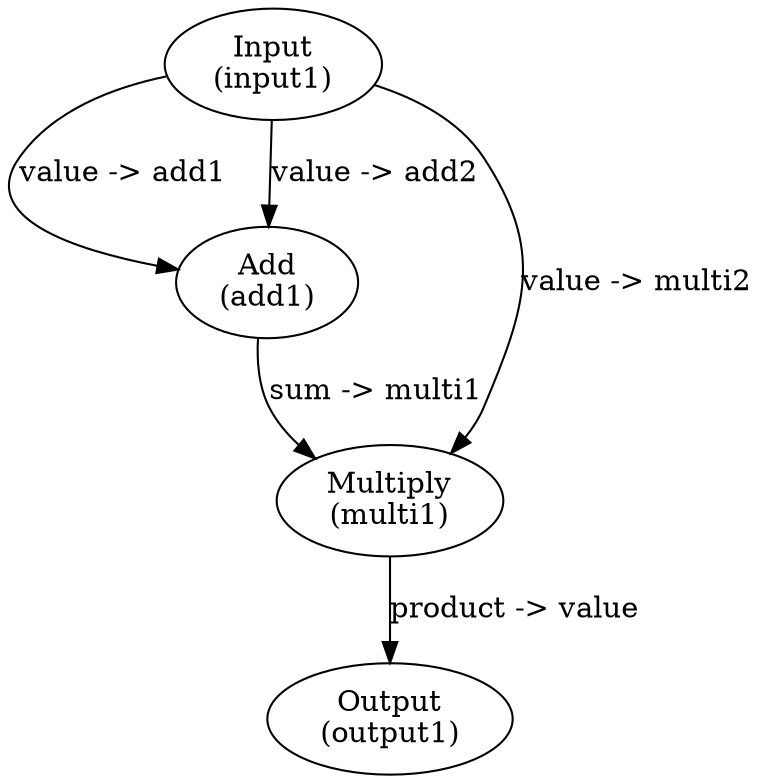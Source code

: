 // Workflow
digraph {
	input1 [label="Input
(input1)"]
	add1 [label="Add
(add1)"]
	multi1 [label="Multiply
(multi1)"]
	output1 [label="Output
(output1)"]
	input1 -> add1 [label="value -> add1"]
	input1 -> add1 [label="value -> add2"]
	add1 -> multi1 [label="sum -> multi1"]
	input1 -> multi1 [label="value -> multi2"]
	multi1 -> output1 [label="product -> value"]
}
